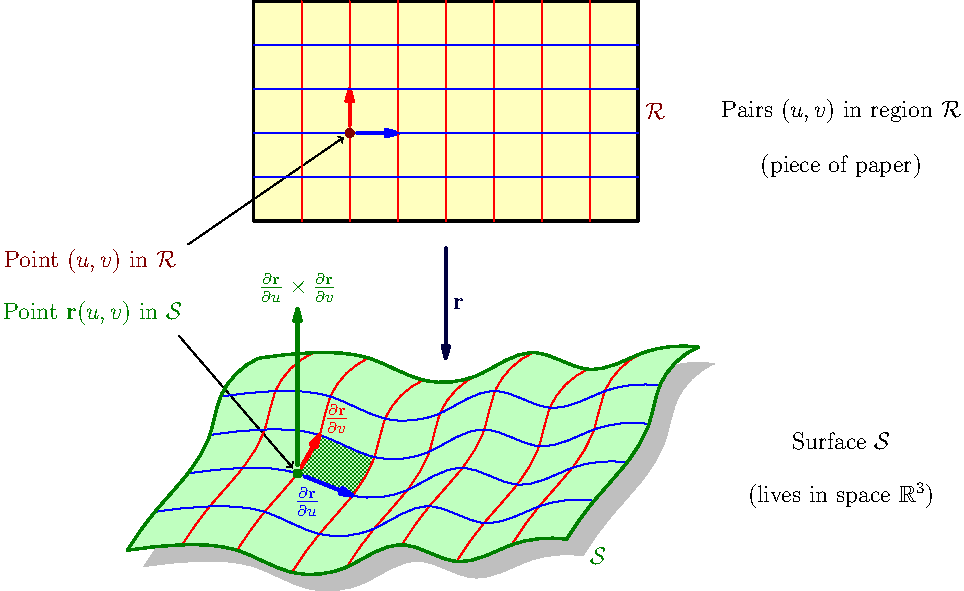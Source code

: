 size(17cm);
usepackage("amssymb");

import patterns;
add("hatch",crosshatch(1.5pt, deepgreen));

pair D = (2.4,3.5);
pair A = (0,0);
pair B = (8,0.2);
pair C = D+B-A;

pair[] Xs = { (1,0.1), (2,0), (3,-0.4), (4,-0.3), (5,0.1), (6,-0.2), (7,0.1) };
pair[] Ys = { (1.7,2.8), (1.5,2.1), (1.1,1.4), (0.5,0.7) };

guide g = A;
for (int i=0; i<Xs.length; ++i) { g = g..Xs[i]; }
path south_border = g..B;

guide g = D;
for (int i=0; i<Ys.length; ++i) { g = g..Ys[i]; }
path west_border = g..A;

path surf = west_border--south_border--(shift(B-A)*reverse(west_border))--(shift(D-A)*reverse(south_border))--cycle;

// Shadow
fill(shift(0.3,-0.3)*surf, mediumgrey);
// Surface itself
fill(surf, palegreen);

// Map
real a = 2.3, b = 6, c = 9.3, d = 10;
filldraw(box((a,b),(c,d)), paleyellow, black+1.2);

// Labeled point inside the surface
real w = (c-a)/(Xs.length+1);
real h = (d-b)/(Ys.length+1);
pair P = (a+2*w,b+2*h);
pair Q = Xs[1]+Ys[2]-A;
pair Pl = (1,5.5);
pair Ql = (0.86,4);

label("Point $(u,v)$ in $\mathcal{R}$", Pl, dir(Pl-P), brown);
label("Point $\mathbf{r}(u,v)$ in $\mathcal{S}$", Ql, dir(Ql-Q), deepgreen);
draw(Pl--P, EndArrow(TeXHead), Margins);
draw(Ql--Q, EndArrow(TeXHead), Margins);

fill(
  shift(Ys[2])*subpath(south_border, 2, 3)
  --shift(Xs[2])*subpath(west_border, 3, 2)
  --shift(Ys[1])*subpath(south_border, 3, 2)
  --shift(Xs[1])*subpath(west_border, 2, 3)
  --cycle, pattern("hatch"));

for (int i=0; i<Xs.length; ++i) { draw(shift(Xs[i])*west_border, red); }
for (int i=0; i<Ys.length; ++i) { draw(shift(Ys[i])*south_border, blue); }
draw(surf, deepgreen + 1.2);

pair Qu = Q+Xs[2]-Xs[1];
pair Qv = Q+Ys[1]-Ys[2];
draw(P--(P+(w,0)), blue+1.6, EndArrow(6), BeginMargin);
draw(P--(P+(0,h)), red+1.6, EndArrow(6), BeginMargin);
draw(Q--Qu, blue+1.6, EndArrow(6), BeginMargin);
draw(Q--Qv, red+1.6, EndArrow(6), BeginMargin);

for (int i=1; i<=Xs.length; ++i) {
  draw((a+w*i,b)--(a+w*i,d), red);
}
for (int i=1; i<=Ys.length; ++i) {
  draw((a,b+h*i)--(c,b+h*i), blue);
}

draw(((a+c)/2, 5.5)--((a+c)/2, 3.5), darkblue + 1.5, EndArrow(6));
label("$\mathbf{r}$", ((a+c)/2, 4.5), dir(0), darkblue);
label("$\mathcal{R}$", (c,(b+d)/2), dir(0), brown);

label("Pairs $(u,v)$ in region $\mathcal{R}$", (13, 8));
label("(piece of paper)", (13, 7));

label("Surface $\mathcal{S}$", (13, 2));
label("(lives in space $\mathbb{R}^3$)", (13, 1));
label("$\mathcal{S}$", shift(0.3,-0.3)*B, dir(0), deepgreen);

pair Qc = Q+(0,3);
draw(Q--Qc, deepgreen + 1.6, EndArrow(6), BeginMargin);
label("$\frac{\partial \mathbf{r}}{\partial u} \times \frac{\partial \mathbf{r}}{\partial v}$", Qc, dir(90), deepgreen);

dotfactor *= 1.5;
dot(P, brown);
dot(Q, deepgreen);

label("$\frac{\partial \mathbf{r}}{\partial u}$", midpoint(Q--Qu), dir(220), blue);
label("$\frac{\partial \mathbf{r}}{\partial v}$", Qv, dir(40), red);
